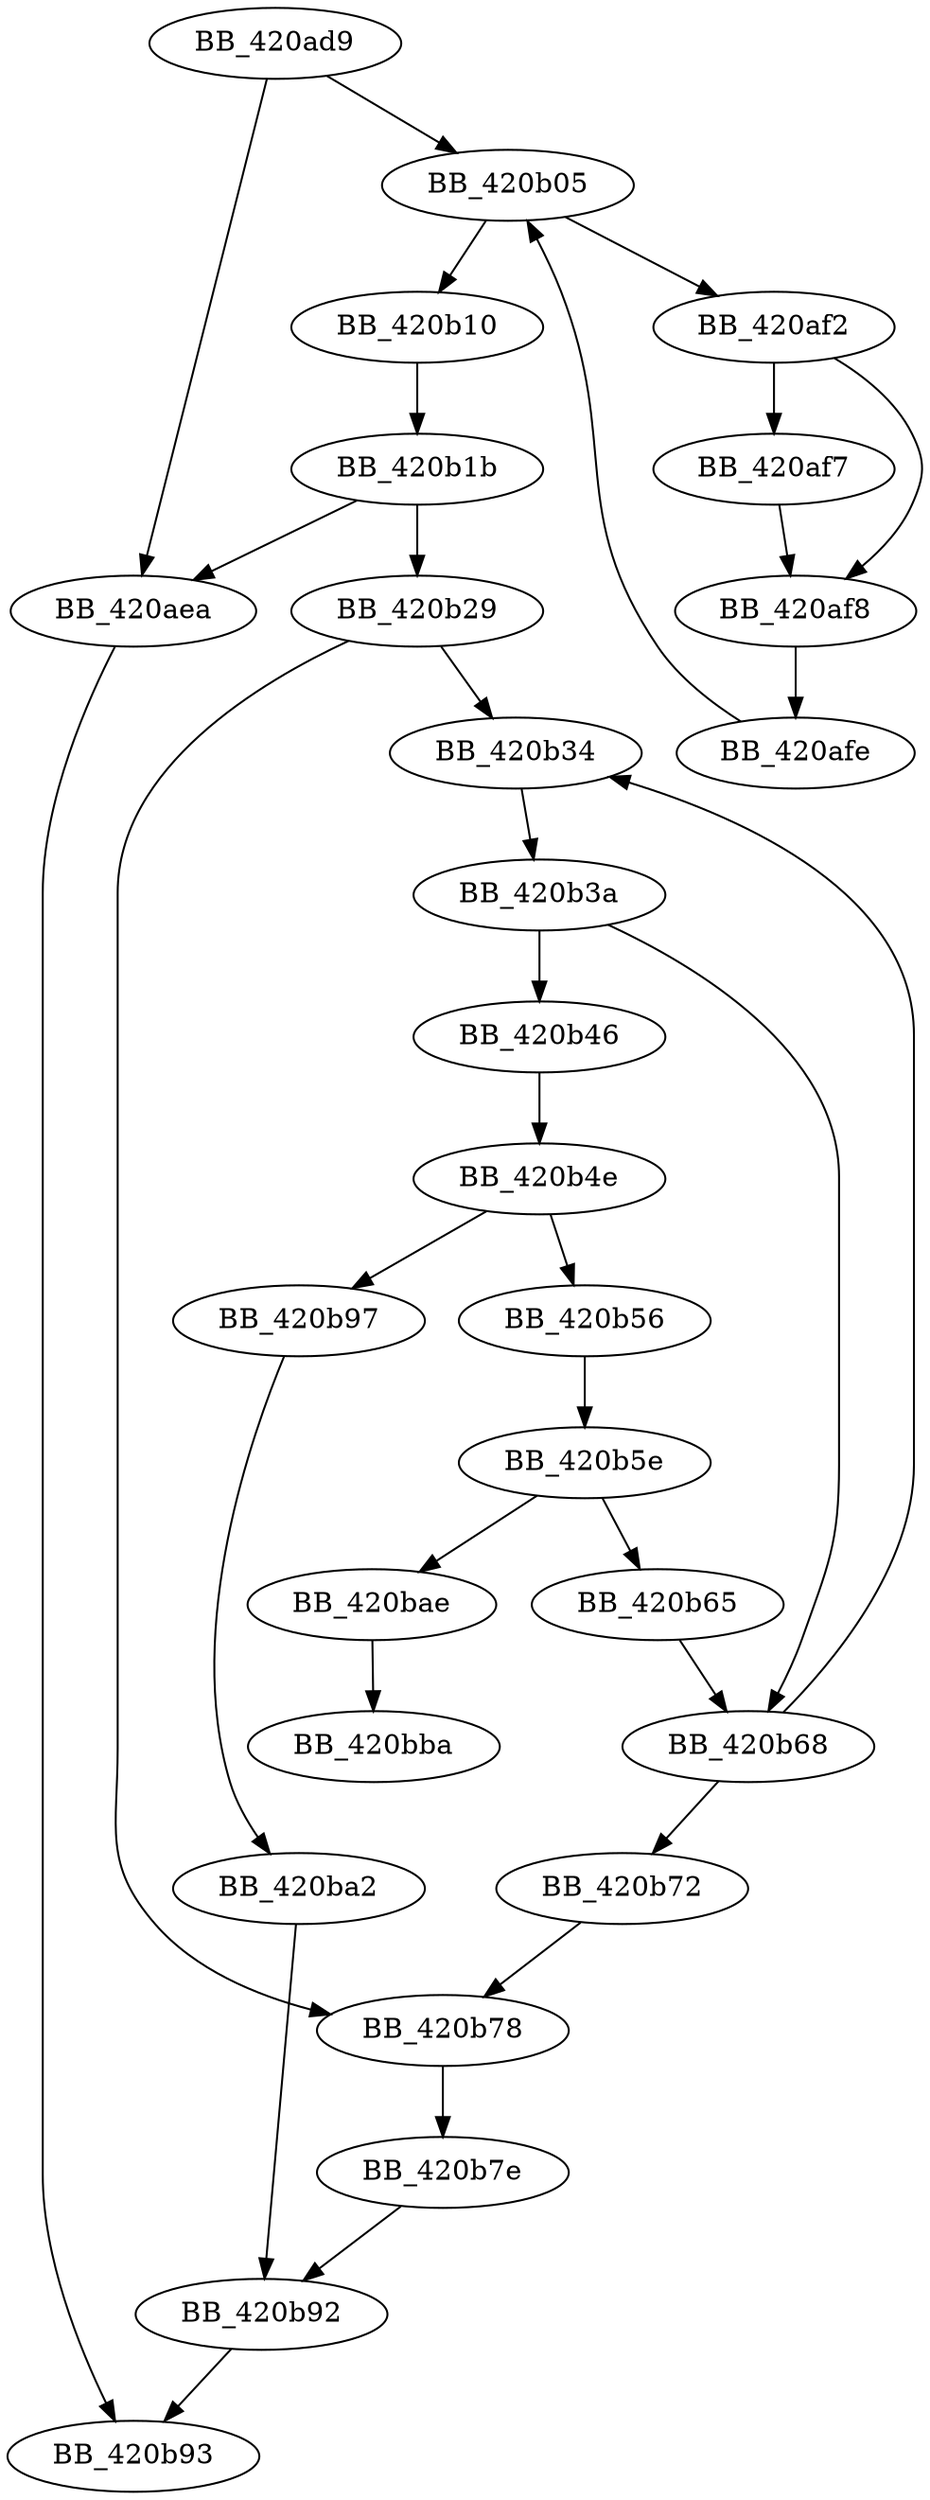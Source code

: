 DiGraph __wsetenvp{
BB_420ad9->BB_420aea
BB_420ad9->BB_420b05
BB_420aea->BB_420b93
BB_420af2->BB_420af7
BB_420af2->BB_420af8
BB_420af7->BB_420af8
BB_420af8->BB_420afe
BB_420afe->BB_420b05
BB_420b05->BB_420af2
BB_420b05->BB_420b10
BB_420b10->BB_420b1b
BB_420b1b->BB_420aea
BB_420b1b->BB_420b29
BB_420b29->BB_420b34
BB_420b29->BB_420b78
BB_420b34->BB_420b3a
BB_420b3a->BB_420b46
BB_420b3a->BB_420b68
BB_420b46->BB_420b4e
BB_420b4e->BB_420b56
BB_420b4e->BB_420b97
BB_420b56->BB_420b5e
BB_420b5e->BB_420b65
BB_420b5e->BB_420bae
BB_420b65->BB_420b68
BB_420b68->BB_420b34
BB_420b68->BB_420b72
BB_420b72->BB_420b78
BB_420b78->BB_420b7e
BB_420b7e->BB_420b92
BB_420b92->BB_420b93
BB_420b97->BB_420ba2
BB_420ba2->BB_420b92
BB_420bae->BB_420bba
}
